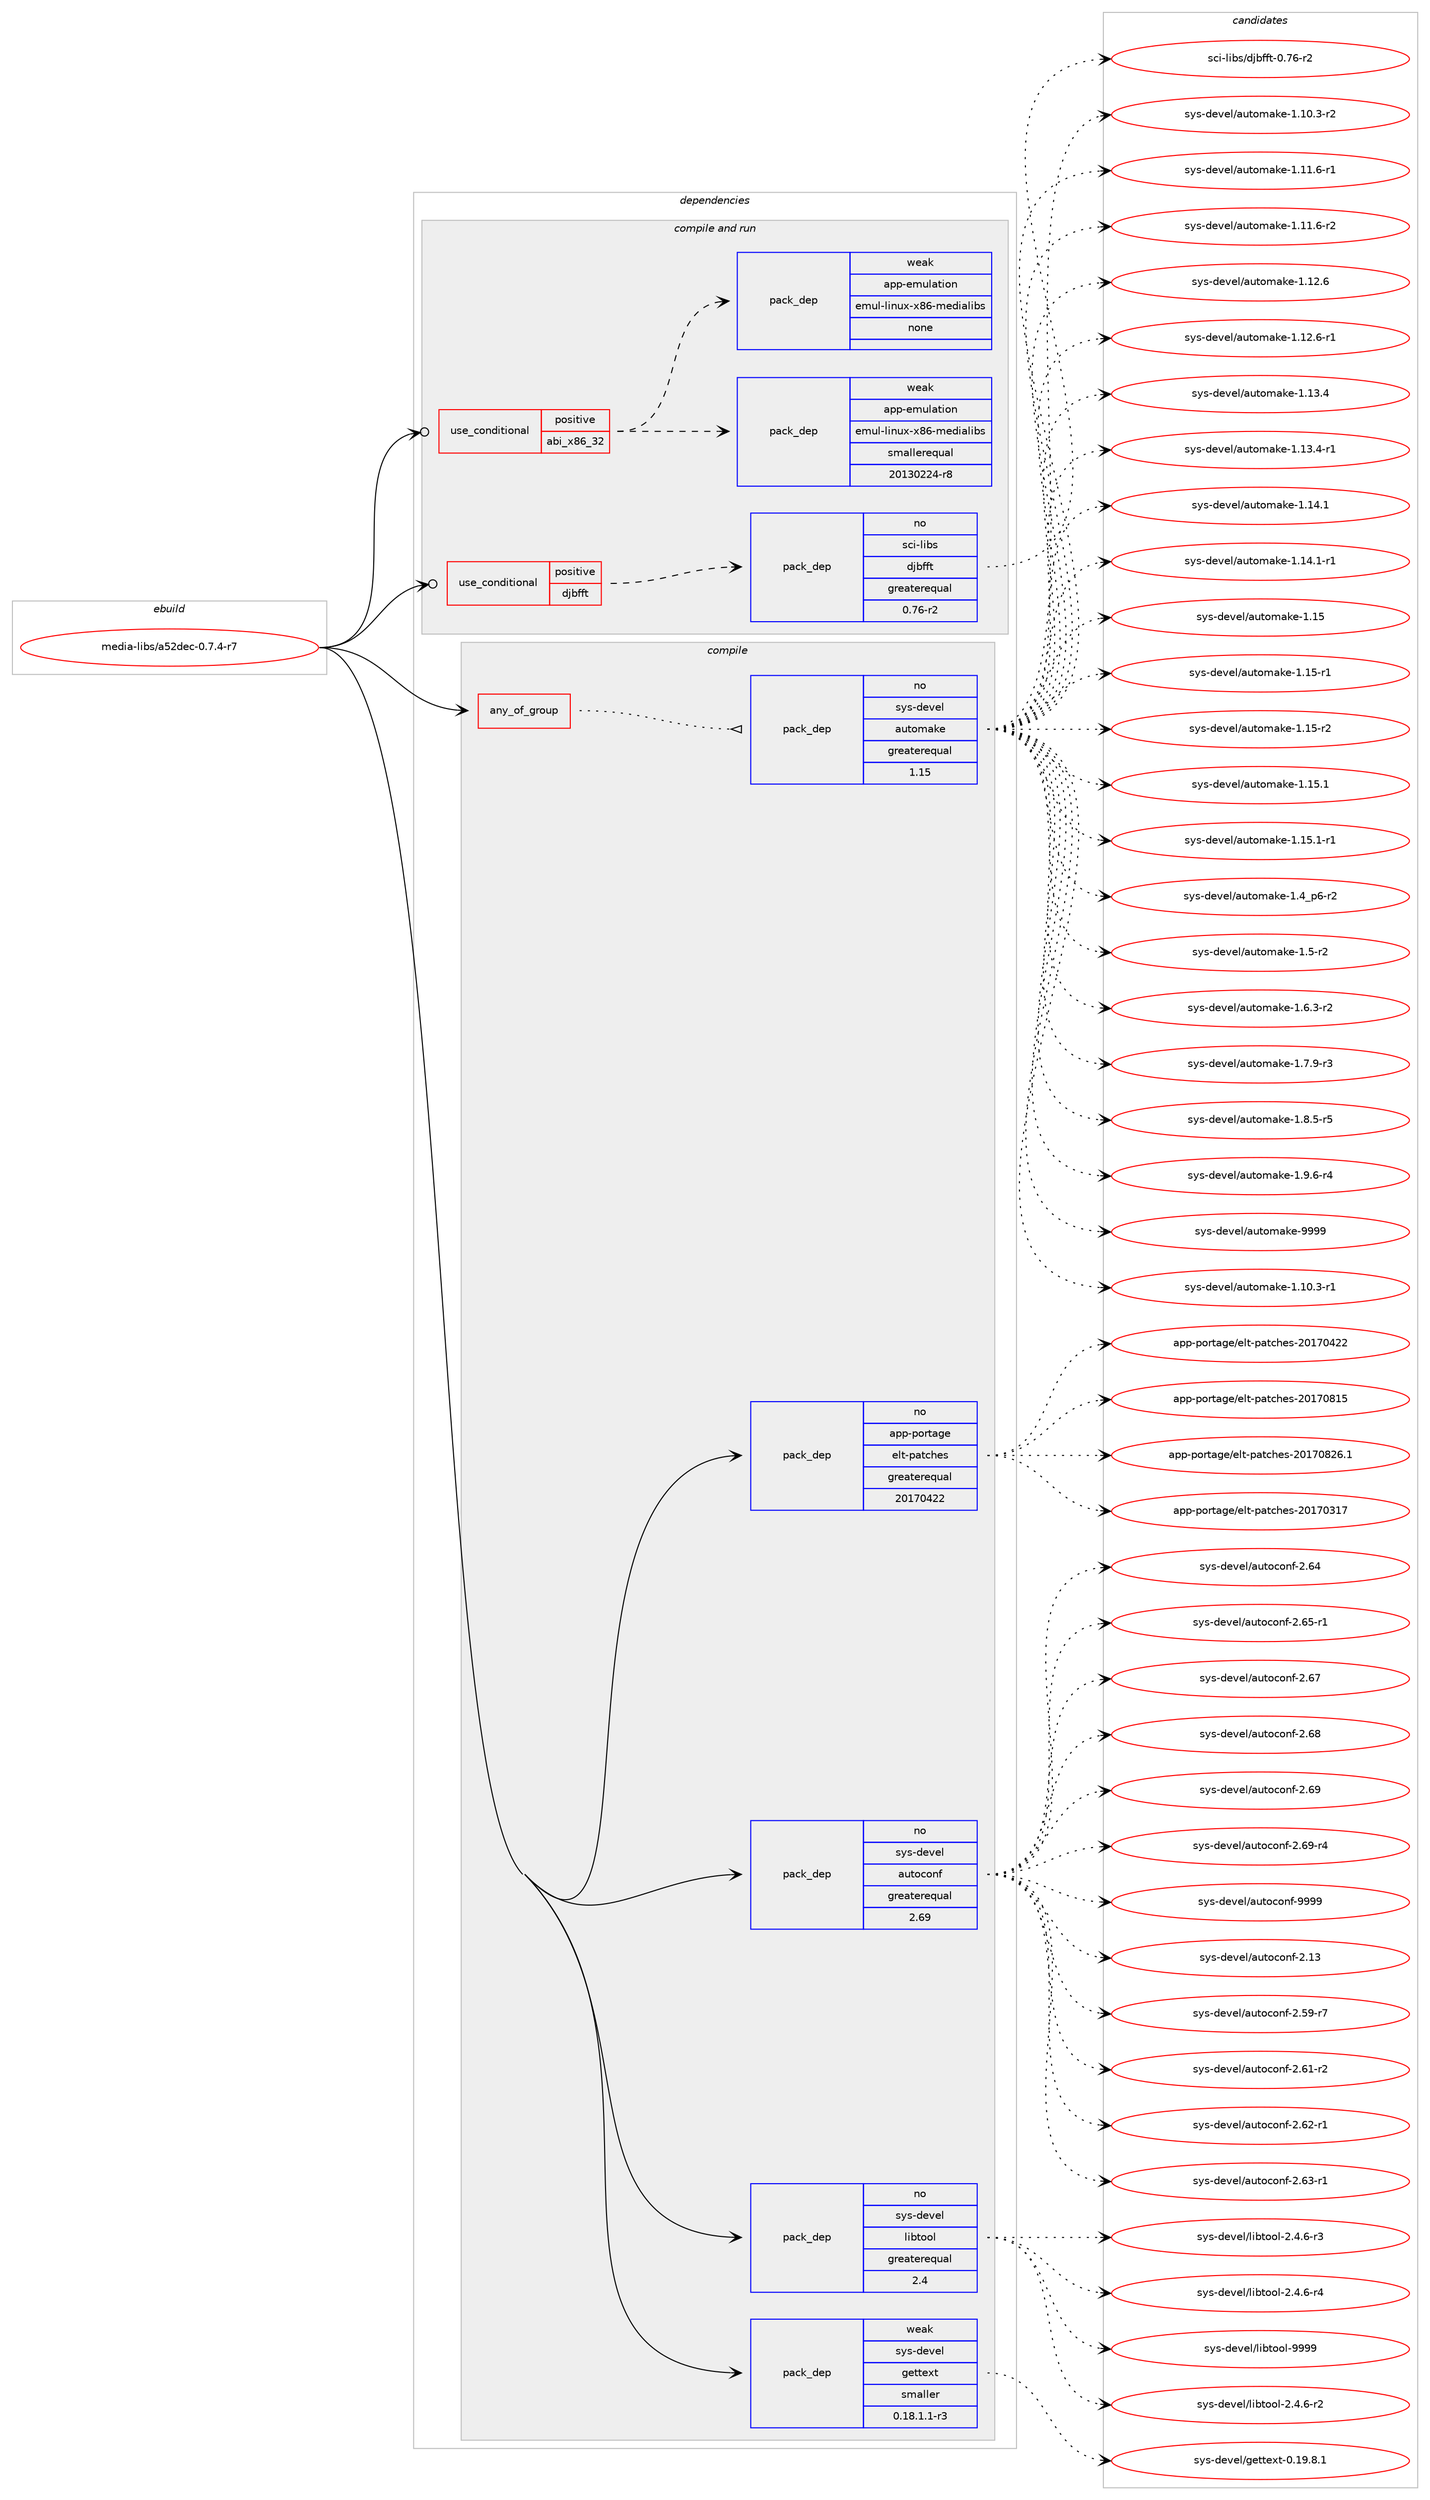 digraph prolog {

# *************
# Graph options
# *************

newrank=true;
concentrate=true;
compound=true;
graph [rankdir=LR,fontname=Helvetica,fontsize=10,ranksep=1.5];#, ranksep=2.5, nodesep=0.2];
edge  [arrowhead=vee];
node  [fontname=Helvetica,fontsize=10];

# **********
# The ebuild
# **********

subgraph cluster_leftcol {
color=gray;
rank=same;
label=<<i>ebuild</i>>;
id [label="media-libs/a52dec-0.7.4-r7", color=red, width=4, href="../media-libs/a52dec-0.7.4-r7.svg"];
}

# ****************
# The dependencies
# ****************

subgraph cluster_midcol {
color=gray;
label=<<i>dependencies</i>>;
subgraph cluster_compile {
fillcolor="#eeeeee";
style=filled;
label=<<i>compile</i>>;
subgraph any5353 {
dependency359054 [label=<<TABLE BORDER="0" CELLBORDER="1" CELLSPACING="0" CELLPADDING="4"><TR><TD CELLPADDING="10">any_of_group</TD></TR></TABLE>>, shape=none, color=red];subgraph pack264980 {
dependency359055 [label=<<TABLE BORDER="0" CELLBORDER="1" CELLSPACING="0" CELLPADDING="4" WIDTH="220"><TR><TD ROWSPAN="6" CELLPADDING="30">pack_dep</TD></TR><TR><TD WIDTH="110">no</TD></TR><TR><TD>sys-devel</TD></TR><TR><TD>automake</TD></TR><TR><TD>greaterequal</TD></TR><TR><TD>1.15</TD></TR></TABLE>>, shape=none, color=blue];
}
dependency359054:e -> dependency359055:w [weight=20,style="dotted",arrowhead="oinv"];
}
id:e -> dependency359054:w [weight=20,style="solid",arrowhead="vee"];
subgraph pack264981 {
dependency359056 [label=<<TABLE BORDER="0" CELLBORDER="1" CELLSPACING="0" CELLPADDING="4" WIDTH="220"><TR><TD ROWSPAN="6" CELLPADDING="30">pack_dep</TD></TR><TR><TD WIDTH="110">no</TD></TR><TR><TD>app-portage</TD></TR><TR><TD>elt-patches</TD></TR><TR><TD>greaterequal</TD></TR><TR><TD>20170422</TD></TR></TABLE>>, shape=none, color=blue];
}
id:e -> dependency359056:w [weight=20,style="solid",arrowhead="vee"];
subgraph pack264982 {
dependency359057 [label=<<TABLE BORDER="0" CELLBORDER="1" CELLSPACING="0" CELLPADDING="4" WIDTH="220"><TR><TD ROWSPAN="6" CELLPADDING="30">pack_dep</TD></TR><TR><TD WIDTH="110">no</TD></TR><TR><TD>sys-devel</TD></TR><TR><TD>autoconf</TD></TR><TR><TD>greaterequal</TD></TR><TR><TD>2.69</TD></TR></TABLE>>, shape=none, color=blue];
}
id:e -> dependency359057:w [weight=20,style="solid",arrowhead="vee"];
subgraph pack264983 {
dependency359058 [label=<<TABLE BORDER="0" CELLBORDER="1" CELLSPACING="0" CELLPADDING="4" WIDTH="220"><TR><TD ROWSPAN="6" CELLPADDING="30">pack_dep</TD></TR><TR><TD WIDTH="110">no</TD></TR><TR><TD>sys-devel</TD></TR><TR><TD>libtool</TD></TR><TR><TD>greaterequal</TD></TR><TR><TD>2.4</TD></TR></TABLE>>, shape=none, color=blue];
}
id:e -> dependency359058:w [weight=20,style="solid",arrowhead="vee"];
subgraph pack264984 {
dependency359059 [label=<<TABLE BORDER="0" CELLBORDER="1" CELLSPACING="0" CELLPADDING="4" WIDTH="220"><TR><TD ROWSPAN="6" CELLPADDING="30">pack_dep</TD></TR><TR><TD WIDTH="110">weak</TD></TR><TR><TD>sys-devel</TD></TR><TR><TD>gettext</TD></TR><TR><TD>smaller</TD></TR><TR><TD>0.18.1.1-r3</TD></TR></TABLE>>, shape=none, color=blue];
}
id:e -> dependency359059:w [weight=20,style="solid",arrowhead="vee"];
}
subgraph cluster_compileandrun {
fillcolor="#eeeeee";
style=filled;
label=<<i>compile and run</i>>;
subgraph cond88593 {
dependency359060 [label=<<TABLE BORDER="0" CELLBORDER="1" CELLSPACING="0" CELLPADDING="4"><TR><TD ROWSPAN="3" CELLPADDING="10">use_conditional</TD></TR><TR><TD>positive</TD></TR><TR><TD>abi_x86_32</TD></TR></TABLE>>, shape=none, color=red];
subgraph pack264985 {
dependency359061 [label=<<TABLE BORDER="0" CELLBORDER="1" CELLSPACING="0" CELLPADDING="4" WIDTH="220"><TR><TD ROWSPAN="6" CELLPADDING="30">pack_dep</TD></TR><TR><TD WIDTH="110">weak</TD></TR><TR><TD>app-emulation</TD></TR><TR><TD>emul-linux-x86-medialibs</TD></TR><TR><TD>smallerequal</TD></TR><TR><TD>20130224-r8</TD></TR></TABLE>>, shape=none, color=blue];
}
dependency359060:e -> dependency359061:w [weight=20,style="dashed",arrowhead="vee"];
subgraph pack264986 {
dependency359062 [label=<<TABLE BORDER="0" CELLBORDER="1" CELLSPACING="0" CELLPADDING="4" WIDTH="220"><TR><TD ROWSPAN="6" CELLPADDING="30">pack_dep</TD></TR><TR><TD WIDTH="110">weak</TD></TR><TR><TD>app-emulation</TD></TR><TR><TD>emul-linux-x86-medialibs</TD></TR><TR><TD>none</TD></TR><TR><TD></TD></TR></TABLE>>, shape=none, color=blue];
}
dependency359060:e -> dependency359062:w [weight=20,style="dashed",arrowhead="vee"];
}
id:e -> dependency359060:w [weight=20,style="solid",arrowhead="odotvee"];
subgraph cond88594 {
dependency359063 [label=<<TABLE BORDER="0" CELLBORDER="1" CELLSPACING="0" CELLPADDING="4"><TR><TD ROWSPAN="3" CELLPADDING="10">use_conditional</TD></TR><TR><TD>positive</TD></TR><TR><TD>djbfft</TD></TR></TABLE>>, shape=none, color=red];
subgraph pack264987 {
dependency359064 [label=<<TABLE BORDER="0" CELLBORDER="1" CELLSPACING="0" CELLPADDING="4" WIDTH="220"><TR><TD ROWSPAN="6" CELLPADDING="30">pack_dep</TD></TR><TR><TD WIDTH="110">no</TD></TR><TR><TD>sci-libs</TD></TR><TR><TD>djbfft</TD></TR><TR><TD>greaterequal</TD></TR><TR><TD>0.76-r2</TD></TR></TABLE>>, shape=none, color=blue];
}
dependency359063:e -> dependency359064:w [weight=20,style="dashed",arrowhead="vee"];
}
id:e -> dependency359063:w [weight=20,style="solid",arrowhead="odotvee"];
}
subgraph cluster_run {
fillcolor="#eeeeee";
style=filled;
label=<<i>run</i>>;
}
}

# **************
# The candidates
# **************

subgraph cluster_choices {
rank=same;
color=gray;
label=<<i>candidates</i>>;

subgraph choice264980 {
color=black;
nodesep=1;
choice11512111545100101118101108479711711611110997107101454946494846514511449 [label="sys-devel/automake-1.10.3-r1", color=red, width=4,href="../sys-devel/automake-1.10.3-r1.svg"];
choice11512111545100101118101108479711711611110997107101454946494846514511450 [label="sys-devel/automake-1.10.3-r2", color=red, width=4,href="../sys-devel/automake-1.10.3-r2.svg"];
choice11512111545100101118101108479711711611110997107101454946494946544511449 [label="sys-devel/automake-1.11.6-r1", color=red, width=4,href="../sys-devel/automake-1.11.6-r1.svg"];
choice11512111545100101118101108479711711611110997107101454946494946544511450 [label="sys-devel/automake-1.11.6-r2", color=red, width=4,href="../sys-devel/automake-1.11.6-r2.svg"];
choice1151211154510010111810110847971171161111099710710145494649504654 [label="sys-devel/automake-1.12.6", color=red, width=4,href="../sys-devel/automake-1.12.6.svg"];
choice11512111545100101118101108479711711611110997107101454946495046544511449 [label="sys-devel/automake-1.12.6-r1", color=red, width=4,href="../sys-devel/automake-1.12.6-r1.svg"];
choice1151211154510010111810110847971171161111099710710145494649514652 [label="sys-devel/automake-1.13.4", color=red, width=4,href="../sys-devel/automake-1.13.4.svg"];
choice11512111545100101118101108479711711611110997107101454946495146524511449 [label="sys-devel/automake-1.13.4-r1", color=red, width=4,href="../sys-devel/automake-1.13.4-r1.svg"];
choice1151211154510010111810110847971171161111099710710145494649524649 [label="sys-devel/automake-1.14.1", color=red, width=4,href="../sys-devel/automake-1.14.1.svg"];
choice11512111545100101118101108479711711611110997107101454946495246494511449 [label="sys-devel/automake-1.14.1-r1", color=red, width=4,href="../sys-devel/automake-1.14.1-r1.svg"];
choice115121115451001011181011084797117116111109971071014549464953 [label="sys-devel/automake-1.15", color=red, width=4,href="../sys-devel/automake-1.15.svg"];
choice1151211154510010111810110847971171161111099710710145494649534511449 [label="sys-devel/automake-1.15-r1", color=red, width=4,href="../sys-devel/automake-1.15-r1.svg"];
choice1151211154510010111810110847971171161111099710710145494649534511450 [label="sys-devel/automake-1.15-r2", color=red, width=4,href="../sys-devel/automake-1.15-r2.svg"];
choice1151211154510010111810110847971171161111099710710145494649534649 [label="sys-devel/automake-1.15.1", color=red, width=4,href="../sys-devel/automake-1.15.1.svg"];
choice11512111545100101118101108479711711611110997107101454946495346494511449 [label="sys-devel/automake-1.15.1-r1", color=red, width=4,href="../sys-devel/automake-1.15.1-r1.svg"];
choice115121115451001011181011084797117116111109971071014549465295112544511450 [label="sys-devel/automake-1.4_p6-r2", color=red, width=4,href="../sys-devel/automake-1.4_p6-r2.svg"];
choice11512111545100101118101108479711711611110997107101454946534511450 [label="sys-devel/automake-1.5-r2", color=red, width=4,href="../sys-devel/automake-1.5-r2.svg"];
choice115121115451001011181011084797117116111109971071014549465446514511450 [label="sys-devel/automake-1.6.3-r2", color=red, width=4,href="../sys-devel/automake-1.6.3-r2.svg"];
choice115121115451001011181011084797117116111109971071014549465546574511451 [label="sys-devel/automake-1.7.9-r3", color=red, width=4,href="../sys-devel/automake-1.7.9-r3.svg"];
choice115121115451001011181011084797117116111109971071014549465646534511453 [label="sys-devel/automake-1.8.5-r5", color=red, width=4,href="../sys-devel/automake-1.8.5-r5.svg"];
choice115121115451001011181011084797117116111109971071014549465746544511452 [label="sys-devel/automake-1.9.6-r4", color=red, width=4,href="../sys-devel/automake-1.9.6-r4.svg"];
choice115121115451001011181011084797117116111109971071014557575757 [label="sys-devel/automake-9999", color=red, width=4,href="../sys-devel/automake-9999.svg"];
dependency359055:e -> choice11512111545100101118101108479711711611110997107101454946494846514511449:w [style=dotted,weight="100"];
dependency359055:e -> choice11512111545100101118101108479711711611110997107101454946494846514511450:w [style=dotted,weight="100"];
dependency359055:e -> choice11512111545100101118101108479711711611110997107101454946494946544511449:w [style=dotted,weight="100"];
dependency359055:e -> choice11512111545100101118101108479711711611110997107101454946494946544511450:w [style=dotted,weight="100"];
dependency359055:e -> choice1151211154510010111810110847971171161111099710710145494649504654:w [style=dotted,weight="100"];
dependency359055:e -> choice11512111545100101118101108479711711611110997107101454946495046544511449:w [style=dotted,weight="100"];
dependency359055:e -> choice1151211154510010111810110847971171161111099710710145494649514652:w [style=dotted,weight="100"];
dependency359055:e -> choice11512111545100101118101108479711711611110997107101454946495146524511449:w [style=dotted,weight="100"];
dependency359055:e -> choice1151211154510010111810110847971171161111099710710145494649524649:w [style=dotted,weight="100"];
dependency359055:e -> choice11512111545100101118101108479711711611110997107101454946495246494511449:w [style=dotted,weight="100"];
dependency359055:e -> choice115121115451001011181011084797117116111109971071014549464953:w [style=dotted,weight="100"];
dependency359055:e -> choice1151211154510010111810110847971171161111099710710145494649534511449:w [style=dotted,weight="100"];
dependency359055:e -> choice1151211154510010111810110847971171161111099710710145494649534511450:w [style=dotted,weight="100"];
dependency359055:e -> choice1151211154510010111810110847971171161111099710710145494649534649:w [style=dotted,weight="100"];
dependency359055:e -> choice11512111545100101118101108479711711611110997107101454946495346494511449:w [style=dotted,weight="100"];
dependency359055:e -> choice115121115451001011181011084797117116111109971071014549465295112544511450:w [style=dotted,weight="100"];
dependency359055:e -> choice11512111545100101118101108479711711611110997107101454946534511450:w [style=dotted,weight="100"];
dependency359055:e -> choice115121115451001011181011084797117116111109971071014549465446514511450:w [style=dotted,weight="100"];
dependency359055:e -> choice115121115451001011181011084797117116111109971071014549465546574511451:w [style=dotted,weight="100"];
dependency359055:e -> choice115121115451001011181011084797117116111109971071014549465646534511453:w [style=dotted,weight="100"];
dependency359055:e -> choice115121115451001011181011084797117116111109971071014549465746544511452:w [style=dotted,weight="100"];
dependency359055:e -> choice115121115451001011181011084797117116111109971071014557575757:w [style=dotted,weight="100"];
}
subgraph choice264981 {
color=black;
nodesep=1;
choice97112112451121111141169710310147101108116451129711699104101115455048495548514955 [label="app-portage/elt-patches-20170317", color=red, width=4,href="../app-portage/elt-patches-20170317.svg"];
choice97112112451121111141169710310147101108116451129711699104101115455048495548525050 [label="app-portage/elt-patches-20170422", color=red, width=4,href="../app-portage/elt-patches-20170422.svg"];
choice97112112451121111141169710310147101108116451129711699104101115455048495548564953 [label="app-portage/elt-patches-20170815", color=red, width=4,href="../app-portage/elt-patches-20170815.svg"];
choice971121124511211111411697103101471011081164511297116991041011154550484955485650544649 [label="app-portage/elt-patches-20170826.1", color=red, width=4,href="../app-portage/elt-patches-20170826.1.svg"];
dependency359056:e -> choice97112112451121111141169710310147101108116451129711699104101115455048495548514955:w [style=dotted,weight="100"];
dependency359056:e -> choice97112112451121111141169710310147101108116451129711699104101115455048495548525050:w [style=dotted,weight="100"];
dependency359056:e -> choice97112112451121111141169710310147101108116451129711699104101115455048495548564953:w [style=dotted,weight="100"];
dependency359056:e -> choice971121124511211111411697103101471011081164511297116991041011154550484955485650544649:w [style=dotted,weight="100"];
}
subgraph choice264982 {
color=black;
nodesep=1;
choice115121115451001011181011084797117116111991111101024550464951 [label="sys-devel/autoconf-2.13", color=red, width=4,href="../sys-devel/autoconf-2.13.svg"];
choice1151211154510010111810110847971171161119911111010245504653574511455 [label="sys-devel/autoconf-2.59-r7", color=red, width=4,href="../sys-devel/autoconf-2.59-r7.svg"];
choice1151211154510010111810110847971171161119911111010245504654494511450 [label="sys-devel/autoconf-2.61-r2", color=red, width=4,href="../sys-devel/autoconf-2.61-r2.svg"];
choice1151211154510010111810110847971171161119911111010245504654504511449 [label="sys-devel/autoconf-2.62-r1", color=red, width=4,href="../sys-devel/autoconf-2.62-r1.svg"];
choice1151211154510010111810110847971171161119911111010245504654514511449 [label="sys-devel/autoconf-2.63-r1", color=red, width=4,href="../sys-devel/autoconf-2.63-r1.svg"];
choice115121115451001011181011084797117116111991111101024550465452 [label="sys-devel/autoconf-2.64", color=red, width=4,href="../sys-devel/autoconf-2.64.svg"];
choice1151211154510010111810110847971171161119911111010245504654534511449 [label="sys-devel/autoconf-2.65-r1", color=red, width=4,href="../sys-devel/autoconf-2.65-r1.svg"];
choice115121115451001011181011084797117116111991111101024550465455 [label="sys-devel/autoconf-2.67", color=red, width=4,href="../sys-devel/autoconf-2.67.svg"];
choice115121115451001011181011084797117116111991111101024550465456 [label="sys-devel/autoconf-2.68", color=red, width=4,href="../sys-devel/autoconf-2.68.svg"];
choice115121115451001011181011084797117116111991111101024550465457 [label="sys-devel/autoconf-2.69", color=red, width=4,href="../sys-devel/autoconf-2.69.svg"];
choice1151211154510010111810110847971171161119911111010245504654574511452 [label="sys-devel/autoconf-2.69-r4", color=red, width=4,href="../sys-devel/autoconf-2.69-r4.svg"];
choice115121115451001011181011084797117116111991111101024557575757 [label="sys-devel/autoconf-9999", color=red, width=4,href="../sys-devel/autoconf-9999.svg"];
dependency359057:e -> choice115121115451001011181011084797117116111991111101024550464951:w [style=dotted,weight="100"];
dependency359057:e -> choice1151211154510010111810110847971171161119911111010245504653574511455:w [style=dotted,weight="100"];
dependency359057:e -> choice1151211154510010111810110847971171161119911111010245504654494511450:w [style=dotted,weight="100"];
dependency359057:e -> choice1151211154510010111810110847971171161119911111010245504654504511449:w [style=dotted,weight="100"];
dependency359057:e -> choice1151211154510010111810110847971171161119911111010245504654514511449:w [style=dotted,weight="100"];
dependency359057:e -> choice115121115451001011181011084797117116111991111101024550465452:w [style=dotted,weight="100"];
dependency359057:e -> choice1151211154510010111810110847971171161119911111010245504654534511449:w [style=dotted,weight="100"];
dependency359057:e -> choice115121115451001011181011084797117116111991111101024550465455:w [style=dotted,weight="100"];
dependency359057:e -> choice115121115451001011181011084797117116111991111101024550465456:w [style=dotted,weight="100"];
dependency359057:e -> choice115121115451001011181011084797117116111991111101024550465457:w [style=dotted,weight="100"];
dependency359057:e -> choice1151211154510010111810110847971171161119911111010245504654574511452:w [style=dotted,weight="100"];
dependency359057:e -> choice115121115451001011181011084797117116111991111101024557575757:w [style=dotted,weight="100"];
}
subgraph choice264983 {
color=black;
nodesep=1;
choice1151211154510010111810110847108105981161111111084550465246544511450 [label="sys-devel/libtool-2.4.6-r2", color=red, width=4,href="../sys-devel/libtool-2.4.6-r2.svg"];
choice1151211154510010111810110847108105981161111111084550465246544511451 [label="sys-devel/libtool-2.4.6-r3", color=red, width=4,href="../sys-devel/libtool-2.4.6-r3.svg"];
choice1151211154510010111810110847108105981161111111084550465246544511452 [label="sys-devel/libtool-2.4.6-r4", color=red, width=4,href="../sys-devel/libtool-2.4.6-r4.svg"];
choice1151211154510010111810110847108105981161111111084557575757 [label="sys-devel/libtool-9999", color=red, width=4,href="../sys-devel/libtool-9999.svg"];
dependency359058:e -> choice1151211154510010111810110847108105981161111111084550465246544511450:w [style=dotted,weight="100"];
dependency359058:e -> choice1151211154510010111810110847108105981161111111084550465246544511451:w [style=dotted,weight="100"];
dependency359058:e -> choice1151211154510010111810110847108105981161111111084550465246544511452:w [style=dotted,weight="100"];
dependency359058:e -> choice1151211154510010111810110847108105981161111111084557575757:w [style=dotted,weight="100"];
}
subgraph choice264984 {
color=black;
nodesep=1;
choice1151211154510010111810110847103101116116101120116454846495746564649 [label="sys-devel/gettext-0.19.8.1", color=red, width=4,href="../sys-devel/gettext-0.19.8.1.svg"];
dependency359059:e -> choice1151211154510010111810110847103101116116101120116454846495746564649:w [style=dotted,weight="100"];
}
subgraph choice264985 {
color=black;
nodesep=1;
}
subgraph choice264986 {
color=black;
nodesep=1;
}
subgraph choice264987 {
color=black;
nodesep=1;
choice115991054510810598115471001069810210211645484655544511450 [label="sci-libs/djbfft-0.76-r2", color=red, width=4,href="../sci-libs/djbfft-0.76-r2.svg"];
dependency359064:e -> choice115991054510810598115471001069810210211645484655544511450:w [style=dotted,weight="100"];
}
}

}
